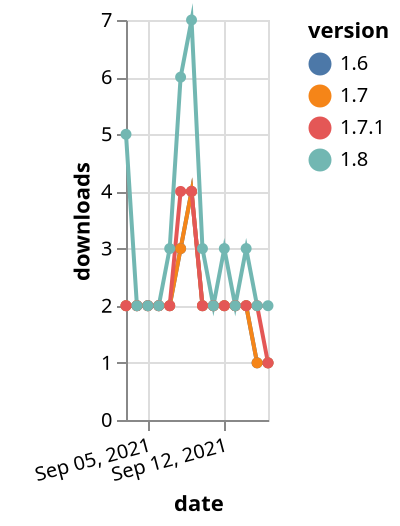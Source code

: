 {"$schema": "https://vega.github.io/schema/vega-lite/v5.json", "description": "A simple bar chart with embedded data.", "data": {"values": [{"date": "2021-09-03", "total": 2983, "delta": 2, "version": "1.6"}, {"date": "2021-09-04", "total": 2985, "delta": 2, "version": "1.6"}, {"date": "2021-09-05", "total": 2987, "delta": 2, "version": "1.6"}, {"date": "2021-09-06", "total": 2989, "delta": 2, "version": "1.6"}, {"date": "2021-09-07", "total": 2991, "delta": 2, "version": "1.6"}, {"date": "2021-09-08", "total": 2994, "delta": 3, "version": "1.6"}, {"date": "2021-09-09", "total": 2998, "delta": 4, "version": "1.6"}, {"date": "2021-09-10", "total": 3000, "delta": 2, "version": "1.6"}, {"date": "2021-09-11", "total": 3002, "delta": 2, "version": "1.6"}, {"date": "2021-09-12", "total": 3004, "delta": 2, "version": "1.6"}, {"date": "2021-09-13", "total": 3006, "delta": 2, "version": "1.6"}, {"date": "2021-09-14", "total": 3008, "delta": 2, "version": "1.6"}, {"date": "2021-09-15", "total": 3009, "delta": 1, "version": "1.6"}, {"date": "2021-09-16", "total": 3010, "delta": 1, "version": "1.6"}, {"date": "2021-09-03", "total": 2585, "delta": 2, "version": "1.7"}, {"date": "2021-09-04", "total": 2587, "delta": 2, "version": "1.7"}, {"date": "2021-09-05", "total": 2589, "delta": 2, "version": "1.7"}, {"date": "2021-09-06", "total": 2591, "delta": 2, "version": "1.7"}, {"date": "2021-09-07", "total": 2593, "delta": 2, "version": "1.7"}, {"date": "2021-09-08", "total": 2596, "delta": 3, "version": "1.7"}, {"date": "2021-09-09", "total": 2600, "delta": 4, "version": "1.7"}, {"date": "2021-09-10", "total": 2602, "delta": 2, "version": "1.7"}, {"date": "2021-09-11", "total": 2604, "delta": 2, "version": "1.7"}, {"date": "2021-09-12", "total": 2606, "delta": 2, "version": "1.7"}, {"date": "2021-09-13", "total": 2608, "delta": 2, "version": "1.7"}, {"date": "2021-09-14", "total": 2610, "delta": 2, "version": "1.7"}, {"date": "2021-09-15", "total": 2611, "delta": 1, "version": "1.7"}, {"date": "2021-09-16", "total": 2612, "delta": 1, "version": "1.7"}, {"date": "2021-09-03", "total": 2170, "delta": 2, "version": "1.7.1"}, {"date": "2021-09-04", "total": 2172, "delta": 2, "version": "1.7.1"}, {"date": "2021-09-05", "total": 2174, "delta": 2, "version": "1.7.1"}, {"date": "2021-09-06", "total": 2176, "delta": 2, "version": "1.7.1"}, {"date": "2021-09-07", "total": 2178, "delta": 2, "version": "1.7.1"}, {"date": "2021-09-08", "total": 2182, "delta": 4, "version": "1.7.1"}, {"date": "2021-09-09", "total": 2186, "delta": 4, "version": "1.7.1"}, {"date": "2021-09-10", "total": 2188, "delta": 2, "version": "1.7.1"}, {"date": "2021-09-11", "total": 2190, "delta": 2, "version": "1.7.1"}, {"date": "2021-09-12", "total": 2192, "delta": 2, "version": "1.7.1"}, {"date": "2021-09-13", "total": 2194, "delta": 2, "version": "1.7.1"}, {"date": "2021-09-14", "total": 2196, "delta": 2, "version": "1.7.1"}, {"date": "2021-09-15", "total": 2198, "delta": 2, "version": "1.7.1"}, {"date": "2021-09-16", "total": 2199, "delta": 1, "version": "1.7.1"}, {"date": "2021-09-03", "total": 2033, "delta": 5, "version": "1.8"}, {"date": "2021-09-04", "total": 2035, "delta": 2, "version": "1.8"}, {"date": "2021-09-05", "total": 2037, "delta": 2, "version": "1.8"}, {"date": "2021-09-06", "total": 2039, "delta": 2, "version": "1.8"}, {"date": "2021-09-07", "total": 2042, "delta": 3, "version": "1.8"}, {"date": "2021-09-08", "total": 2048, "delta": 6, "version": "1.8"}, {"date": "2021-09-09", "total": 2055, "delta": 7, "version": "1.8"}, {"date": "2021-09-10", "total": 2058, "delta": 3, "version": "1.8"}, {"date": "2021-09-11", "total": 2060, "delta": 2, "version": "1.8"}, {"date": "2021-09-12", "total": 2063, "delta": 3, "version": "1.8"}, {"date": "2021-09-13", "total": 2065, "delta": 2, "version": "1.8"}, {"date": "2021-09-14", "total": 2068, "delta": 3, "version": "1.8"}, {"date": "2021-09-15", "total": 2070, "delta": 2, "version": "1.8"}, {"date": "2021-09-16", "total": 2072, "delta": 2, "version": "1.8"}]}, "width": "container", "mark": {"type": "line", "point": {"filled": true}}, "encoding": {"x": {"field": "date", "type": "temporal", "timeUnit": "yearmonthdate", "title": "date", "axis": {"labelAngle": -15}}, "y": {"field": "delta", "type": "quantitative", "title": "downloads"}, "color": {"field": "version", "type": "nominal"}, "tooltip": {"field": "delta"}}}